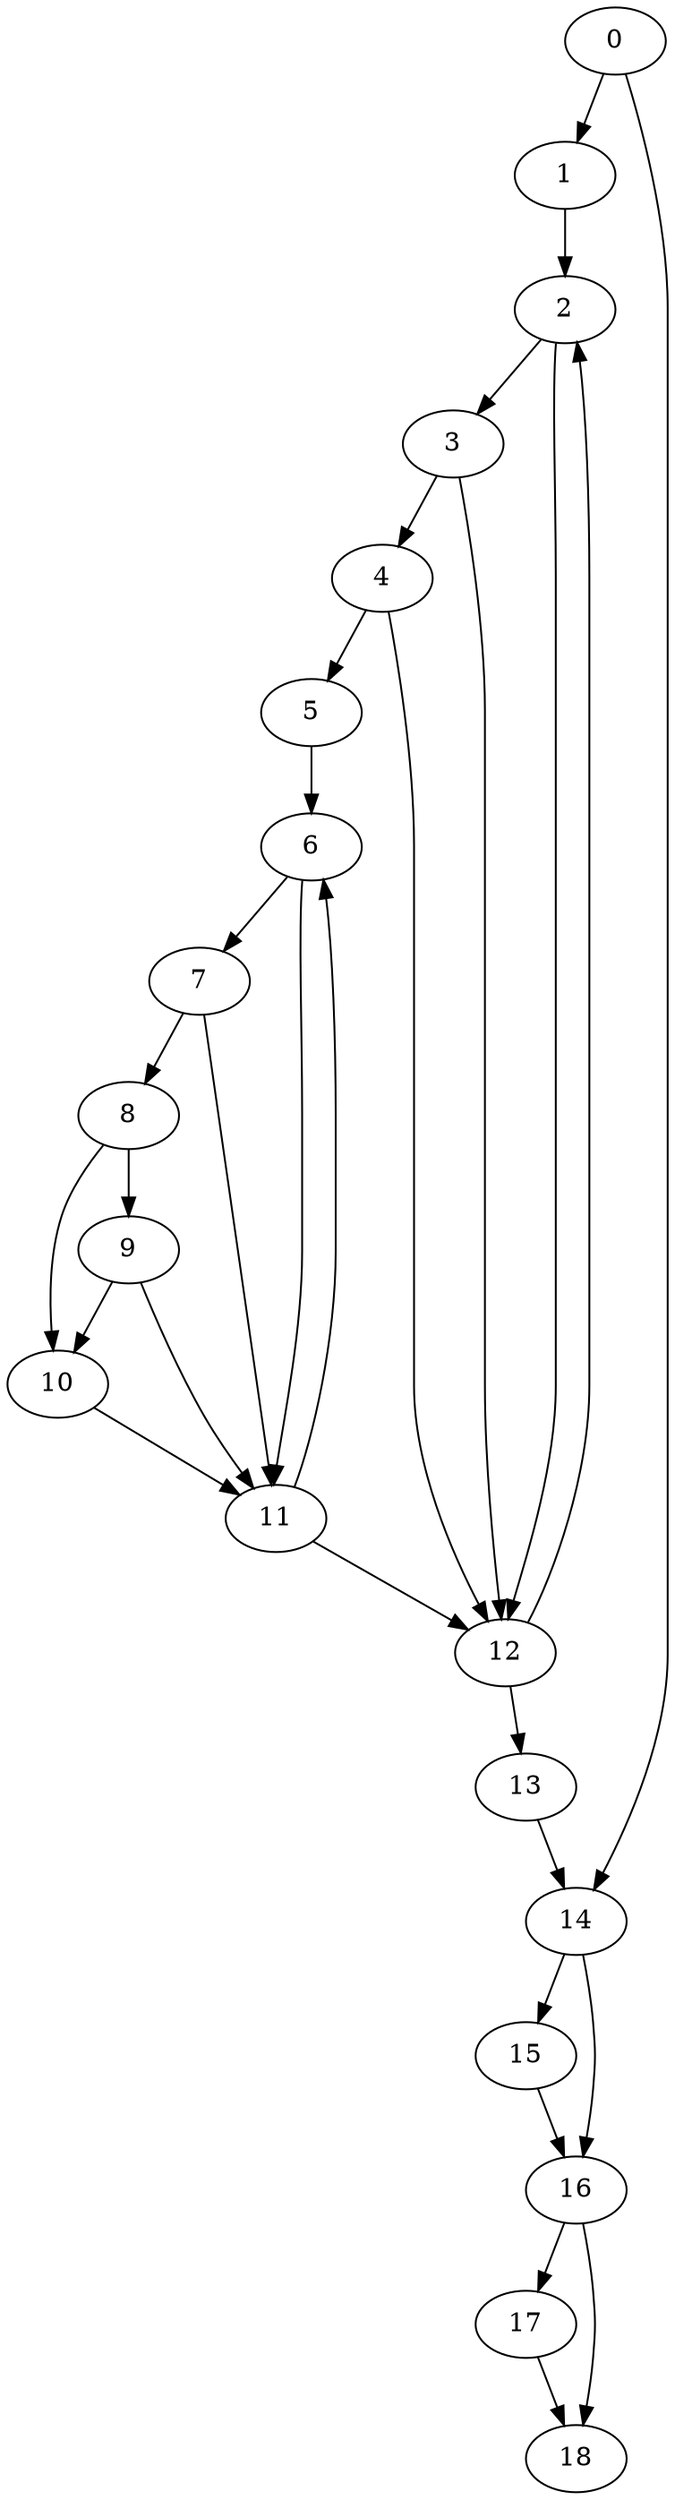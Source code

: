 digraph {
	0
	1
	2
	3
	4
	5
	6
	7
	8
	9
	10
	11
	12
	13
	14
	15
	16
	17
	18
	5 -> 6
	11 -> 6
	6 -> 7
	6 -> 11
	7 -> 11
	9 -> 11
	10 -> 11
	12 -> 13
	15 -> 16
	14 -> 16
	16 -> 18
	17 -> 18
	2 -> 3
	2 -> 12
	3 -> 12
	4 -> 12
	11 -> 12
	16 -> 17
	3 -> 4
	8 -> 9
	0 -> 14
	13 -> 14
	0 -> 1
	1 -> 2
	12 -> 2
	4 -> 5
	7 -> 8
	8 -> 10
	9 -> 10
	14 -> 15
}
